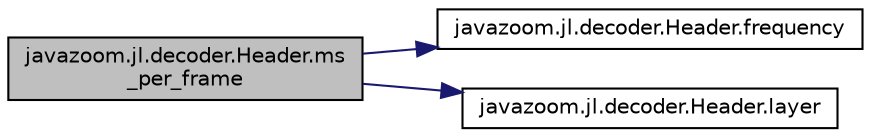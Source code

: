digraph "javazoom.jl.decoder.Header.ms_per_frame"
{
 // LATEX_PDF_SIZE
  edge [fontname="Helvetica",fontsize="10",labelfontname="Helvetica",labelfontsize="10"];
  node [fontname="Helvetica",fontsize="10",shape=record];
  rankdir="LR";
  Node1 [label="javazoom.jl.decoder.Header.ms\l_per_frame",height=0.2,width=0.4,color="black", fillcolor="grey75", style="filled", fontcolor="black",tooltip=" "];
  Node1 -> Node2 [color="midnightblue",fontsize="10",style="solid",fontname="Helvetica"];
  Node2 [label="javazoom.jl.decoder.Header.frequency",height=0.2,width=0.4,color="black", fillcolor="white", style="filled",URL="$classjavazoom_1_1jl_1_1decoder_1_1_header.html#ab612295f39e1b16815ba513184f4f389",tooltip=" "];
  Node1 -> Node3 [color="midnightblue",fontsize="10",style="solid",fontname="Helvetica"];
  Node3 [label="javazoom.jl.decoder.Header.layer",height=0.2,width=0.4,color="black", fillcolor="white", style="filled",URL="$classjavazoom_1_1jl_1_1decoder_1_1_header.html#a85b41f55daf859eb17685d68480ee5e0",tooltip=" "];
}
